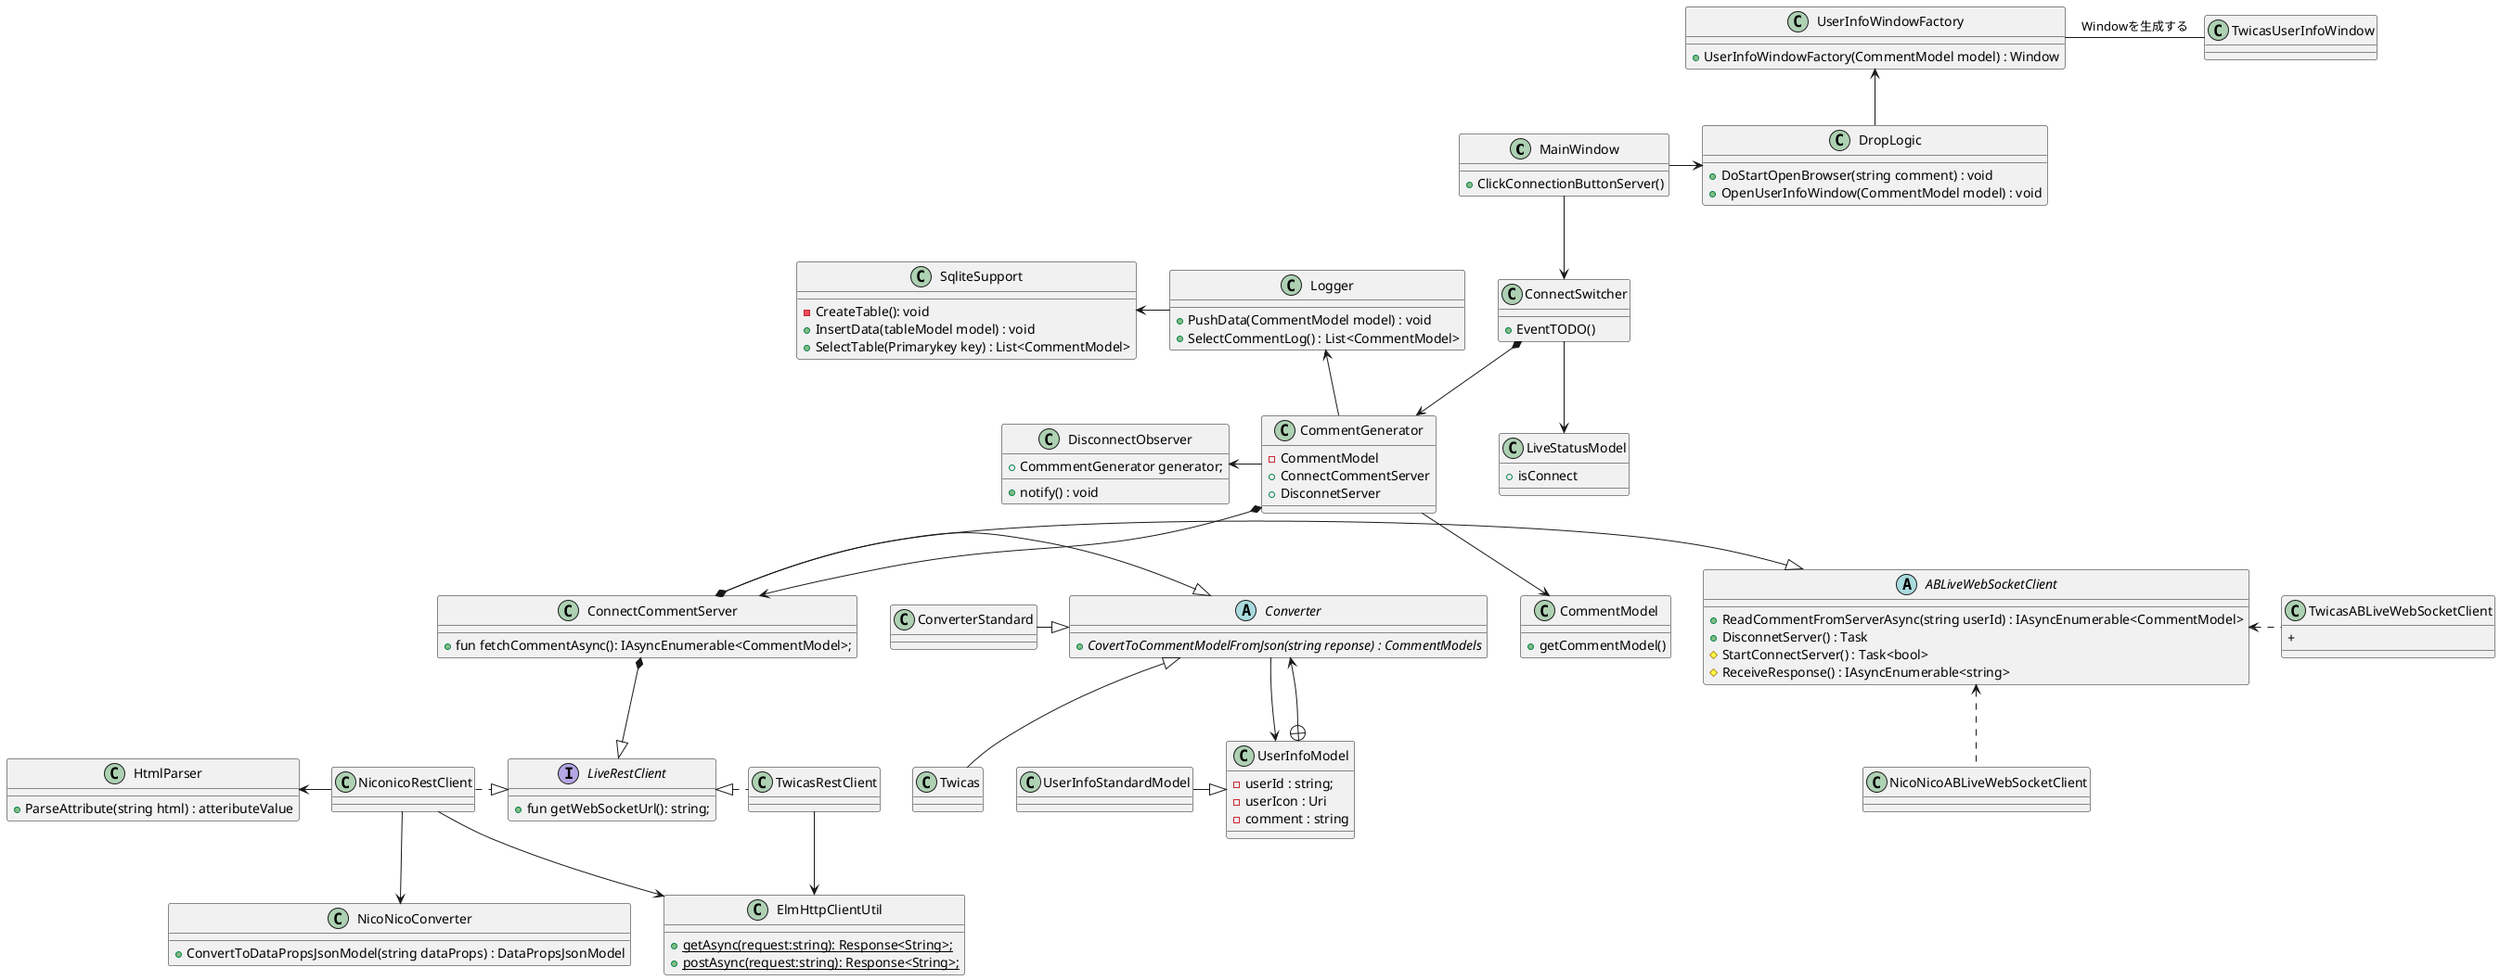 @startuml コメント取得クラス図


    class MainWindow{
      +  ClickConnectionButtonServer()
    }
    class LiveStatusModel{
        + isConnect
    }
    class CommentModel{
        + getCommentModel()
    }
    class CommentGenerator{
        - CommentModel
        + ConnectCommentServer  
        + DisconnetServer
    }
    class ConnectSwitcher{
        + EventTODO()
    }



    class UserInfoWindowFactory{
        + UserInfoWindowFactory(CommentModel model) : Window
    }




    CommentGenerator --> CommentModel
    MainWindow --> ConnectSwitcher
    CommentGenerator *-down-> ConnectCommentServer
    ConnectSwitcher *--> CommentGenerator
    ConnectSwitcher --> LiveStatusModel
    abstract class ABLiveWebSocketClient{
        + ReadCommentFromServerAsync(string userId) : IAsyncEnumerable<CommentModel>
        + DisconnetServer() : Task
        # StartConnectServer() : Task<bool>
        # ReceiveResponse() : IAsyncEnumerable<string>      
    }

    class NicoNicoABLiveWebSocketClient{

    }
    class TwicasABLiveWebSocketClient{
        + 
    }

    class SqliteSupport{
        - CreateTable(): void
        + InsertData(tableModel model) : void
        + SelectTable(Primarykey key) : List<CommentModel>
    }

    class Logger{
        + PushData(CommentModel model) : void
        + SelectCommentLog() : List<CommentModel>
    }


    'Observer
    class DisconnectObserver{
        + CommmentGenerator generator;
        + notify() : void
    }
    CommentGenerator -left-> DisconnectObserver

    class ConnectCommentServer {
        + fun fetchCommentAsync(): IAsyncEnumerable<CommentModel>;
    }
    
    class DropLogic{
        + DoStartOpenBrowser(string comment) : void
        + OpenUserInfoWindow(CommentModel model) : void
    }

    interface LiveRestClient{
        + fun getWebSocketUrl(): string;
    }
    class NiconicoRestClient{
        
    }
    class ElmHttpClientUtil{
        + {static} getAsync(request:string): Response<String>;
        + {static} postAsync(request:string): Response<String>;
    }

    abstract class Converter{
        + {abstract} CovertToCommentModelFromJson(string reponse) : CommentModels
    }
    class NicoNicoConverter{
        + ConvertToDataPropsJsonModel(string dataProps) : DataPropsJsonModel
    }
    Converter <|-- Twicas

    class UserInfoModel{
        - userId : string;
        - userIcon : Uri
        - comment : string
    }
    class HtmlParser{
        + ParseAttribute(string html) : atteributeValue
    }
    
    'コネクトコメントサーバ'
    ConnectCommentServer *--|> LiveRestClient
    ConnectCommentServer *-right-|> ABLiveWebSocketClient
    ConnectCommentServer *-left-|> Converter


    'ユーザー情報
    UserInfoModel +--> Converter
    'コンバータ
    Converter --> UserInfoModel
    'クライアント
    NicoNicoABLiveWebSocketClient .up.> ABLiveWebSocketClient
    TwicasABLiveWebSocketClient .left.> ABLiveWebSocketClient
    'ユーザー情報モデル
    UserInfoStandardModel -right-|> UserInfoModel
    'レストクライアント
    NiconicoRestClient .right.|> LiveRestClient
    TwicasRestClient   .left.|>  LiveRestClient
  
    ConverterStandard -right-|> Converter
    
    CommentGenerator -up-> Logger
    Logger -left-> SqliteSupport

    MainWindow -right-> DropLogic

    DropLogic -up-> UserInfoWindowFactory

    UserInfoWindowFactory - TwicasUserInfoWindow : Windowを生成する

    NiconicoRestClient -down-> ElmHttpClientUtil
    TwicasRestClient -down->   ElmHttpClientUtil
    
    NiconicoRestClient -left-> HtmlParser
    NiconicoRestClient -down-> NicoNicoConverter 
    

@enduml